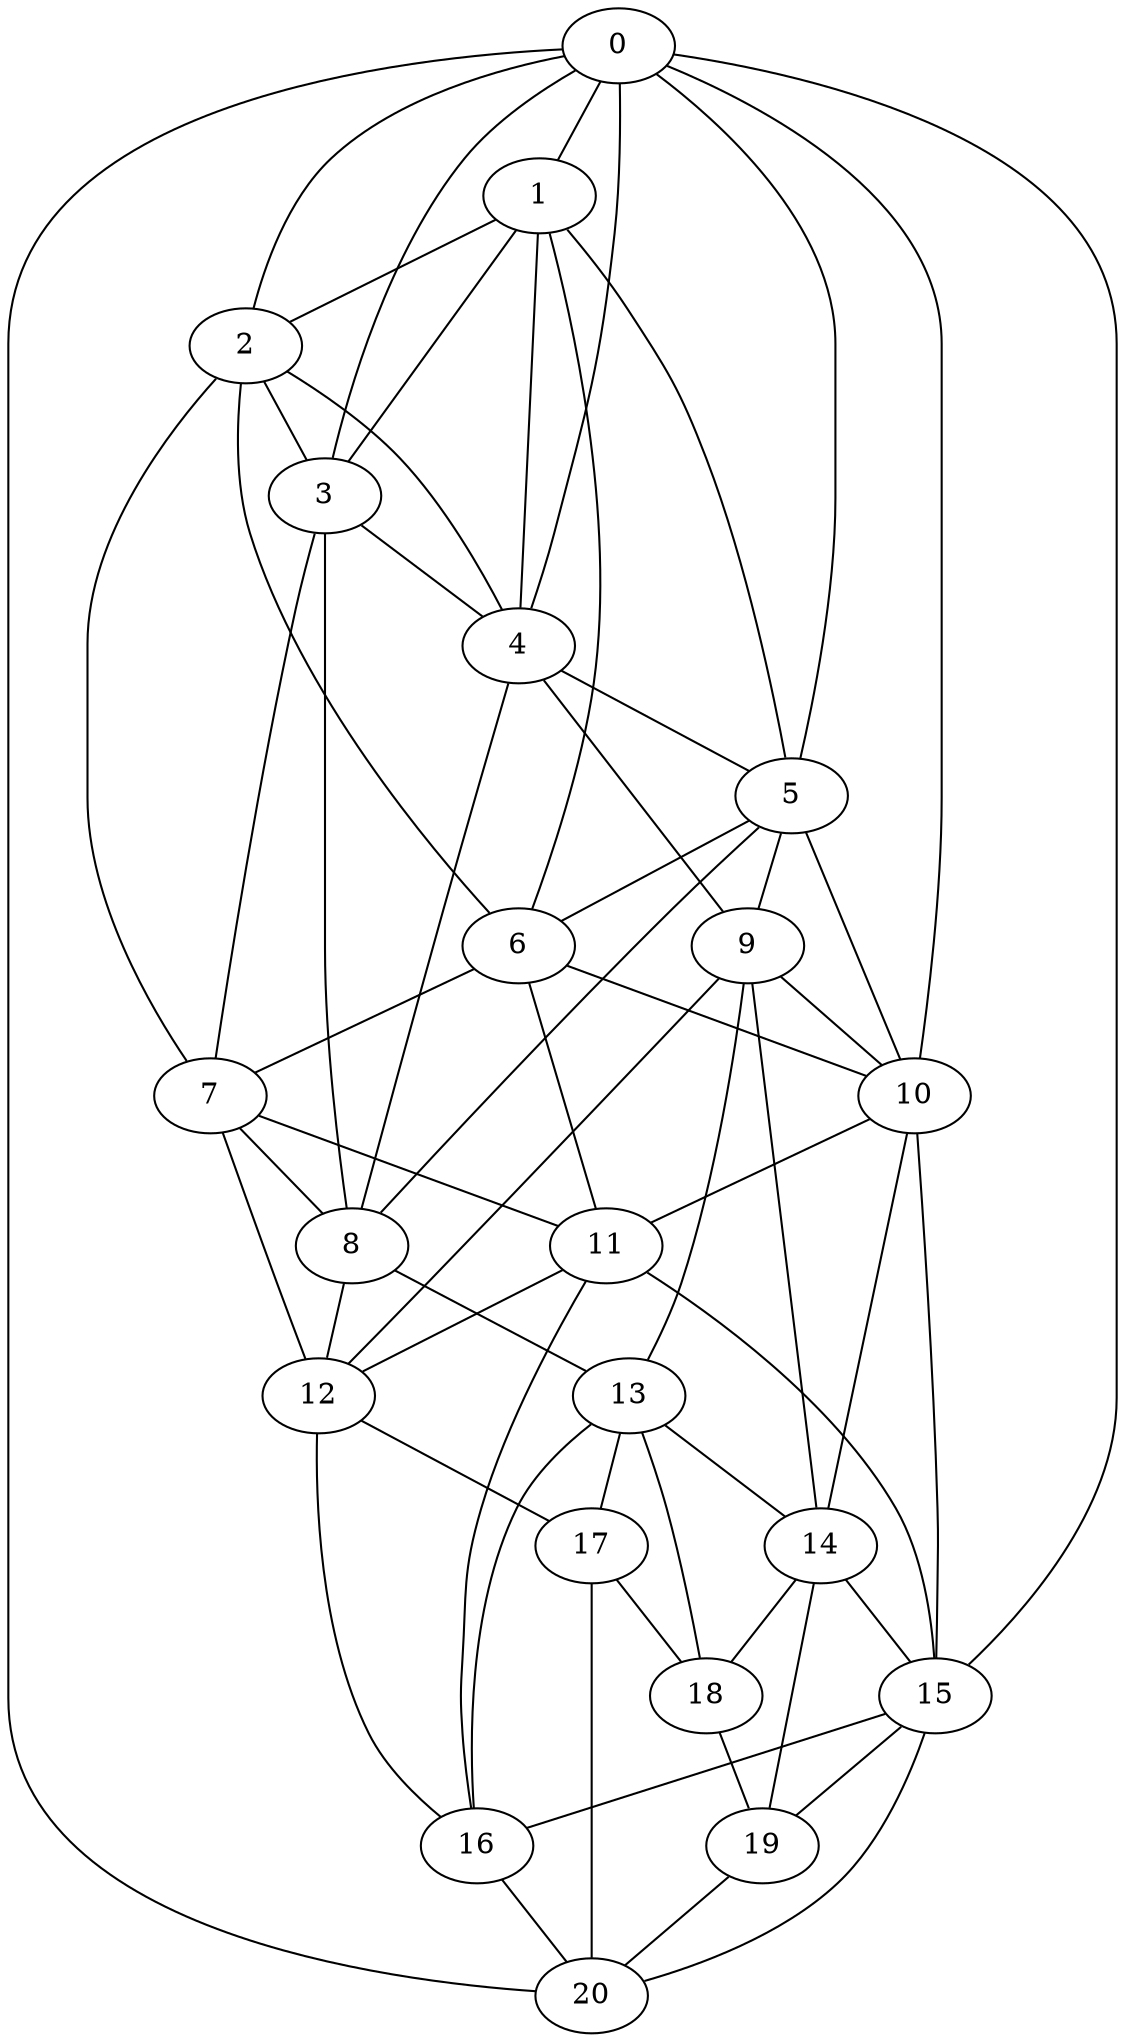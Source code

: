 graph G {
   8 -- 13
   8 -- 12
   0 -- 1
   0 -- 10
   0 -- 2
   0 -- 3
   0 -- 20
   0 -- 4
   0 -- 5
   0 -- 15
   1 -- 2
   1 -- 3
   1 -- 4
   1 -- 5
   1 -- 6
   2 -- 3
   2 -- 4
   2 -- 6
   2 -- 7
   3 -- 8
   3 -- 4
   3 -- 7
   4 -- 8
   4 -- 9
   4 -- 5
   5 -- 8
   5 -- 6
   5 -- 9
   5 -- 10
   6 -- 7
   6 -- 10
   6 -- 11
   7 -- 8
   7 -- 11
   7 -- 12
   9 -- 10
   9 -- 13
   9 -- 12
   9 -- 14
   10 -- 11
   10 -- 14
   10 -- 15
   11 -- 12
   11 -- 15
   11 -- 16
   12 -- 17
   12 -- 16
   13 -- 14
   13 -- 17
   13 -- 16
   13 -- 18
   14 -- 15
   14 -- 18
   14 -- 19
   15 -- 16
   15 -- 19
   15 -- 20
   16 -- 20
   17 -- 18
   17 -- 20
   18 -- 19
   19 -- 20
}
